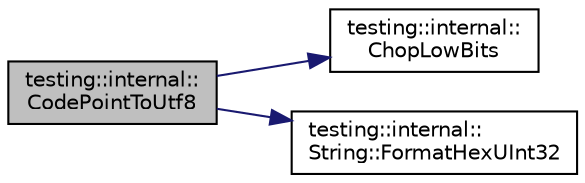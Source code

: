 digraph "testing::internal::CodePointToUtf8"
{
 // LATEX_PDF_SIZE
  bgcolor="transparent";
  edge [fontname="Helvetica",fontsize="10",labelfontname="Helvetica",labelfontsize="10"];
  node [fontname="Helvetica",fontsize="10",shape=record];
  rankdir="LR";
  Node1 [label="testing::internal::\lCodePointToUtf8",height=0.2,width=0.4,color="black", fillcolor="grey75", style="filled", fontcolor="black",tooltip=" "];
  Node1 -> Node2 [color="midnightblue",fontsize="10",style="solid",fontname="Helvetica"];
  Node2 [label="testing::internal::\lChopLowBits",height=0.2,width=0.4,color="black",URL="$namespacetesting_1_1internal.html#affc24de4ea3502e1ca01a2ef3347b8a5",tooltip=" "];
  Node1 -> Node3 [color="midnightblue",fontsize="10",style="solid",fontname="Helvetica"];
  Node3 [label="testing::internal::\lString::FormatHexUInt32",height=0.2,width=0.4,color="black",URL="$classtesting_1_1internal_1_1String.html#a5e1ab9d4d03b4218e761459a099a8286",tooltip=" "];
}
